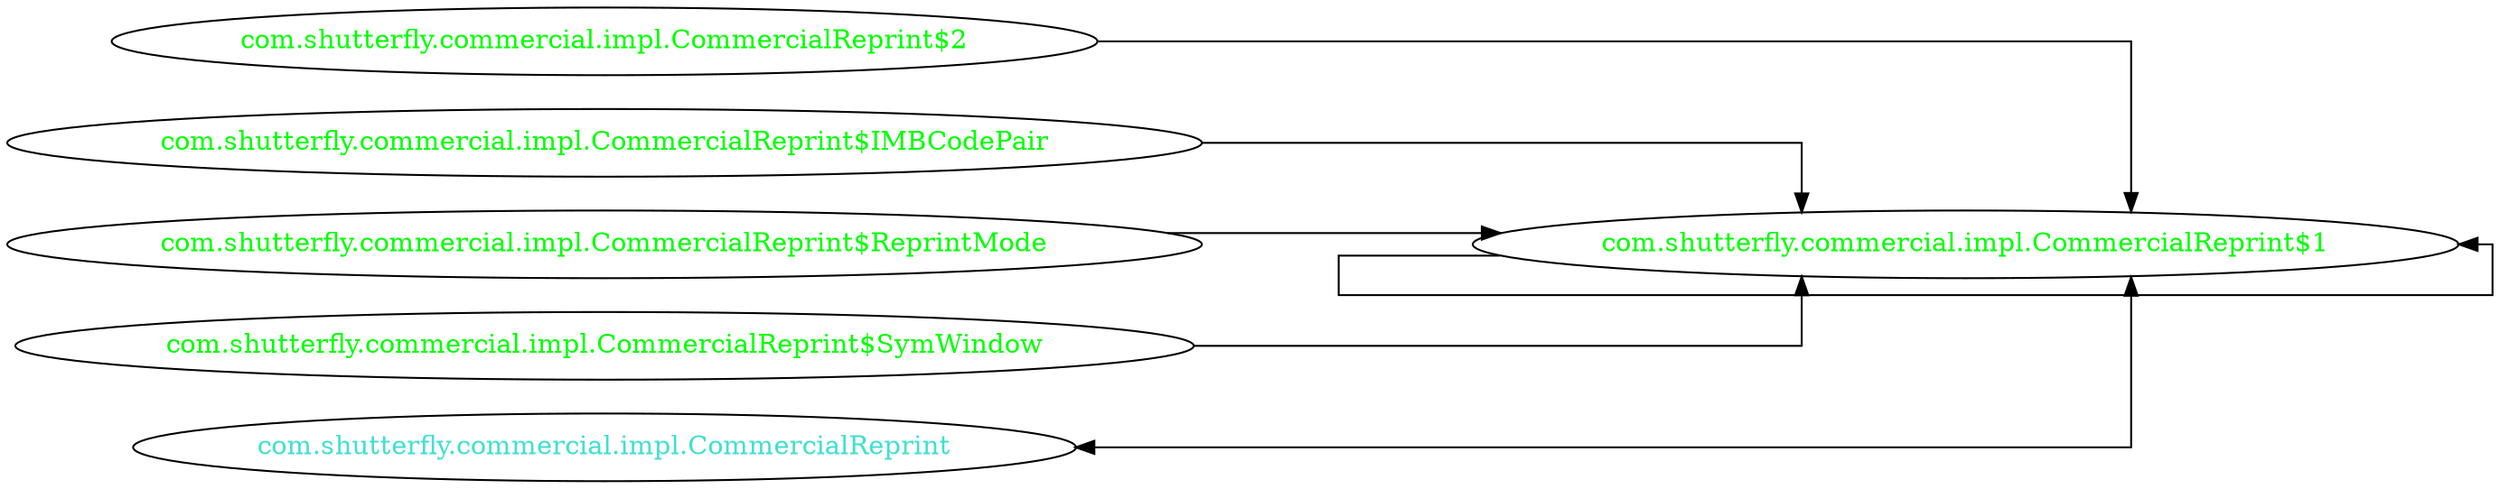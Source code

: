 digraph dependencyGraph {
 concentrate=true;
 ranksep="2.0";
 rankdir="LR"; 
 splines="ortho";
"com.shutterfly.commercial.impl.CommercialReprint$1" [fontcolor="red"];
"com.shutterfly.commercial.impl.CommercialReprint$1" [ fontcolor="green" ];
"com.shutterfly.commercial.impl.CommercialReprint$1"->"com.shutterfly.commercial.impl.CommercialReprint$1";
"com.shutterfly.commercial.impl.CommercialReprint$2" [ fontcolor="green" ];
"com.shutterfly.commercial.impl.CommercialReprint$2"->"com.shutterfly.commercial.impl.CommercialReprint$1";
"com.shutterfly.commercial.impl.CommercialReprint$IMBCodePair" [ fontcolor="green" ];
"com.shutterfly.commercial.impl.CommercialReprint$IMBCodePair"->"com.shutterfly.commercial.impl.CommercialReprint$1";
"com.shutterfly.commercial.impl.CommercialReprint$ReprintMode" [ fontcolor="green" ];
"com.shutterfly.commercial.impl.CommercialReprint$ReprintMode"->"com.shutterfly.commercial.impl.CommercialReprint$1";
"com.shutterfly.commercial.impl.CommercialReprint$SymWindow" [ fontcolor="green" ];
"com.shutterfly.commercial.impl.CommercialReprint$SymWindow"->"com.shutterfly.commercial.impl.CommercialReprint$1";
"com.shutterfly.commercial.impl.CommercialReprint" [ fontcolor="turquoise" ];
"com.shutterfly.commercial.impl.CommercialReprint"->"com.shutterfly.commercial.impl.CommercialReprint$1" [dir=both];
}